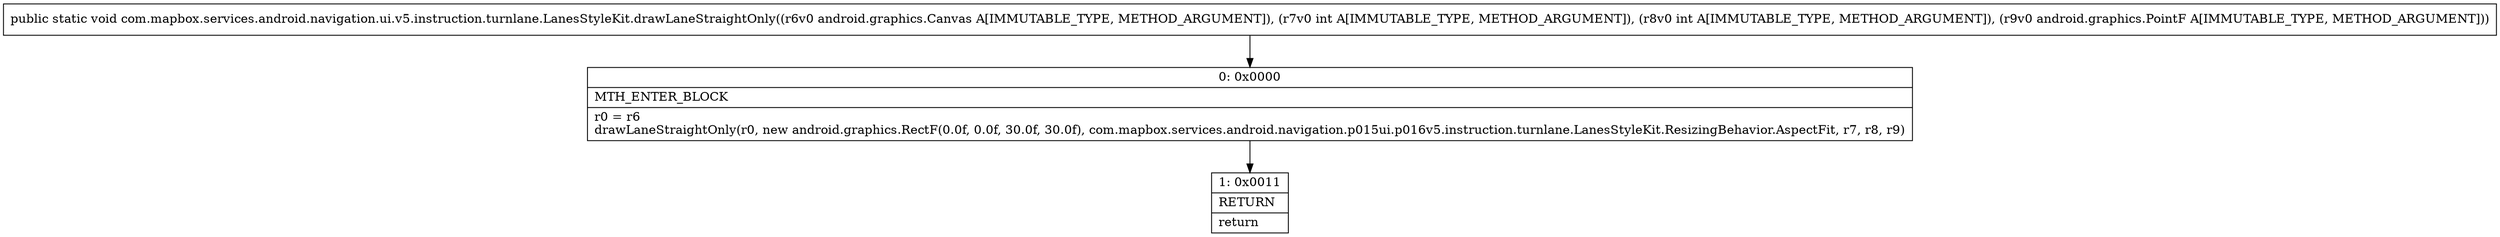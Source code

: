 digraph "CFG forcom.mapbox.services.android.navigation.ui.v5.instruction.turnlane.LanesStyleKit.drawLaneStraightOnly(Landroid\/graphics\/Canvas;IILandroid\/graphics\/PointF;)V" {
Node_0 [shape=record,label="{0\:\ 0x0000|MTH_ENTER_BLOCK\l|r0 = r6\ldrawLaneStraightOnly(r0, new android.graphics.RectF(0.0f, 0.0f, 30.0f, 30.0f), com.mapbox.services.android.navigation.p015ui.p016v5.instruction.turnlane.LanesStyleKit.ResizingBehavior.AspectFit, r7, r8, r9)\l}"];
Node_1 [shape=record,label="{1\:\ 0x0011|RETURN\l|return\l}"];
MethodNode[shape=record,label="{public static void com.mapbox.services.android.navigation.ui.v5.instruction.turnlane.LanesStyleKit.drawLaneStraightOnly((r6v0 android.graphics.Canvas A[IMMUTABLE_TYPE, METHOD_ARGUMENT]), (r7v0 int A[IMMUTABLE_TYPE, METHOD_ARGUMENT]), (r8v0 int A[IMMUTABLE_TYPE, METHOD_ARGUMENT]), (r9v0 android.graphics.PointF A[IMMUTABLE_TYPE, METHOD_ARGUMENT])) }"];
MethodNode -> Node_0;
Node_0 -> Node_1;
}

